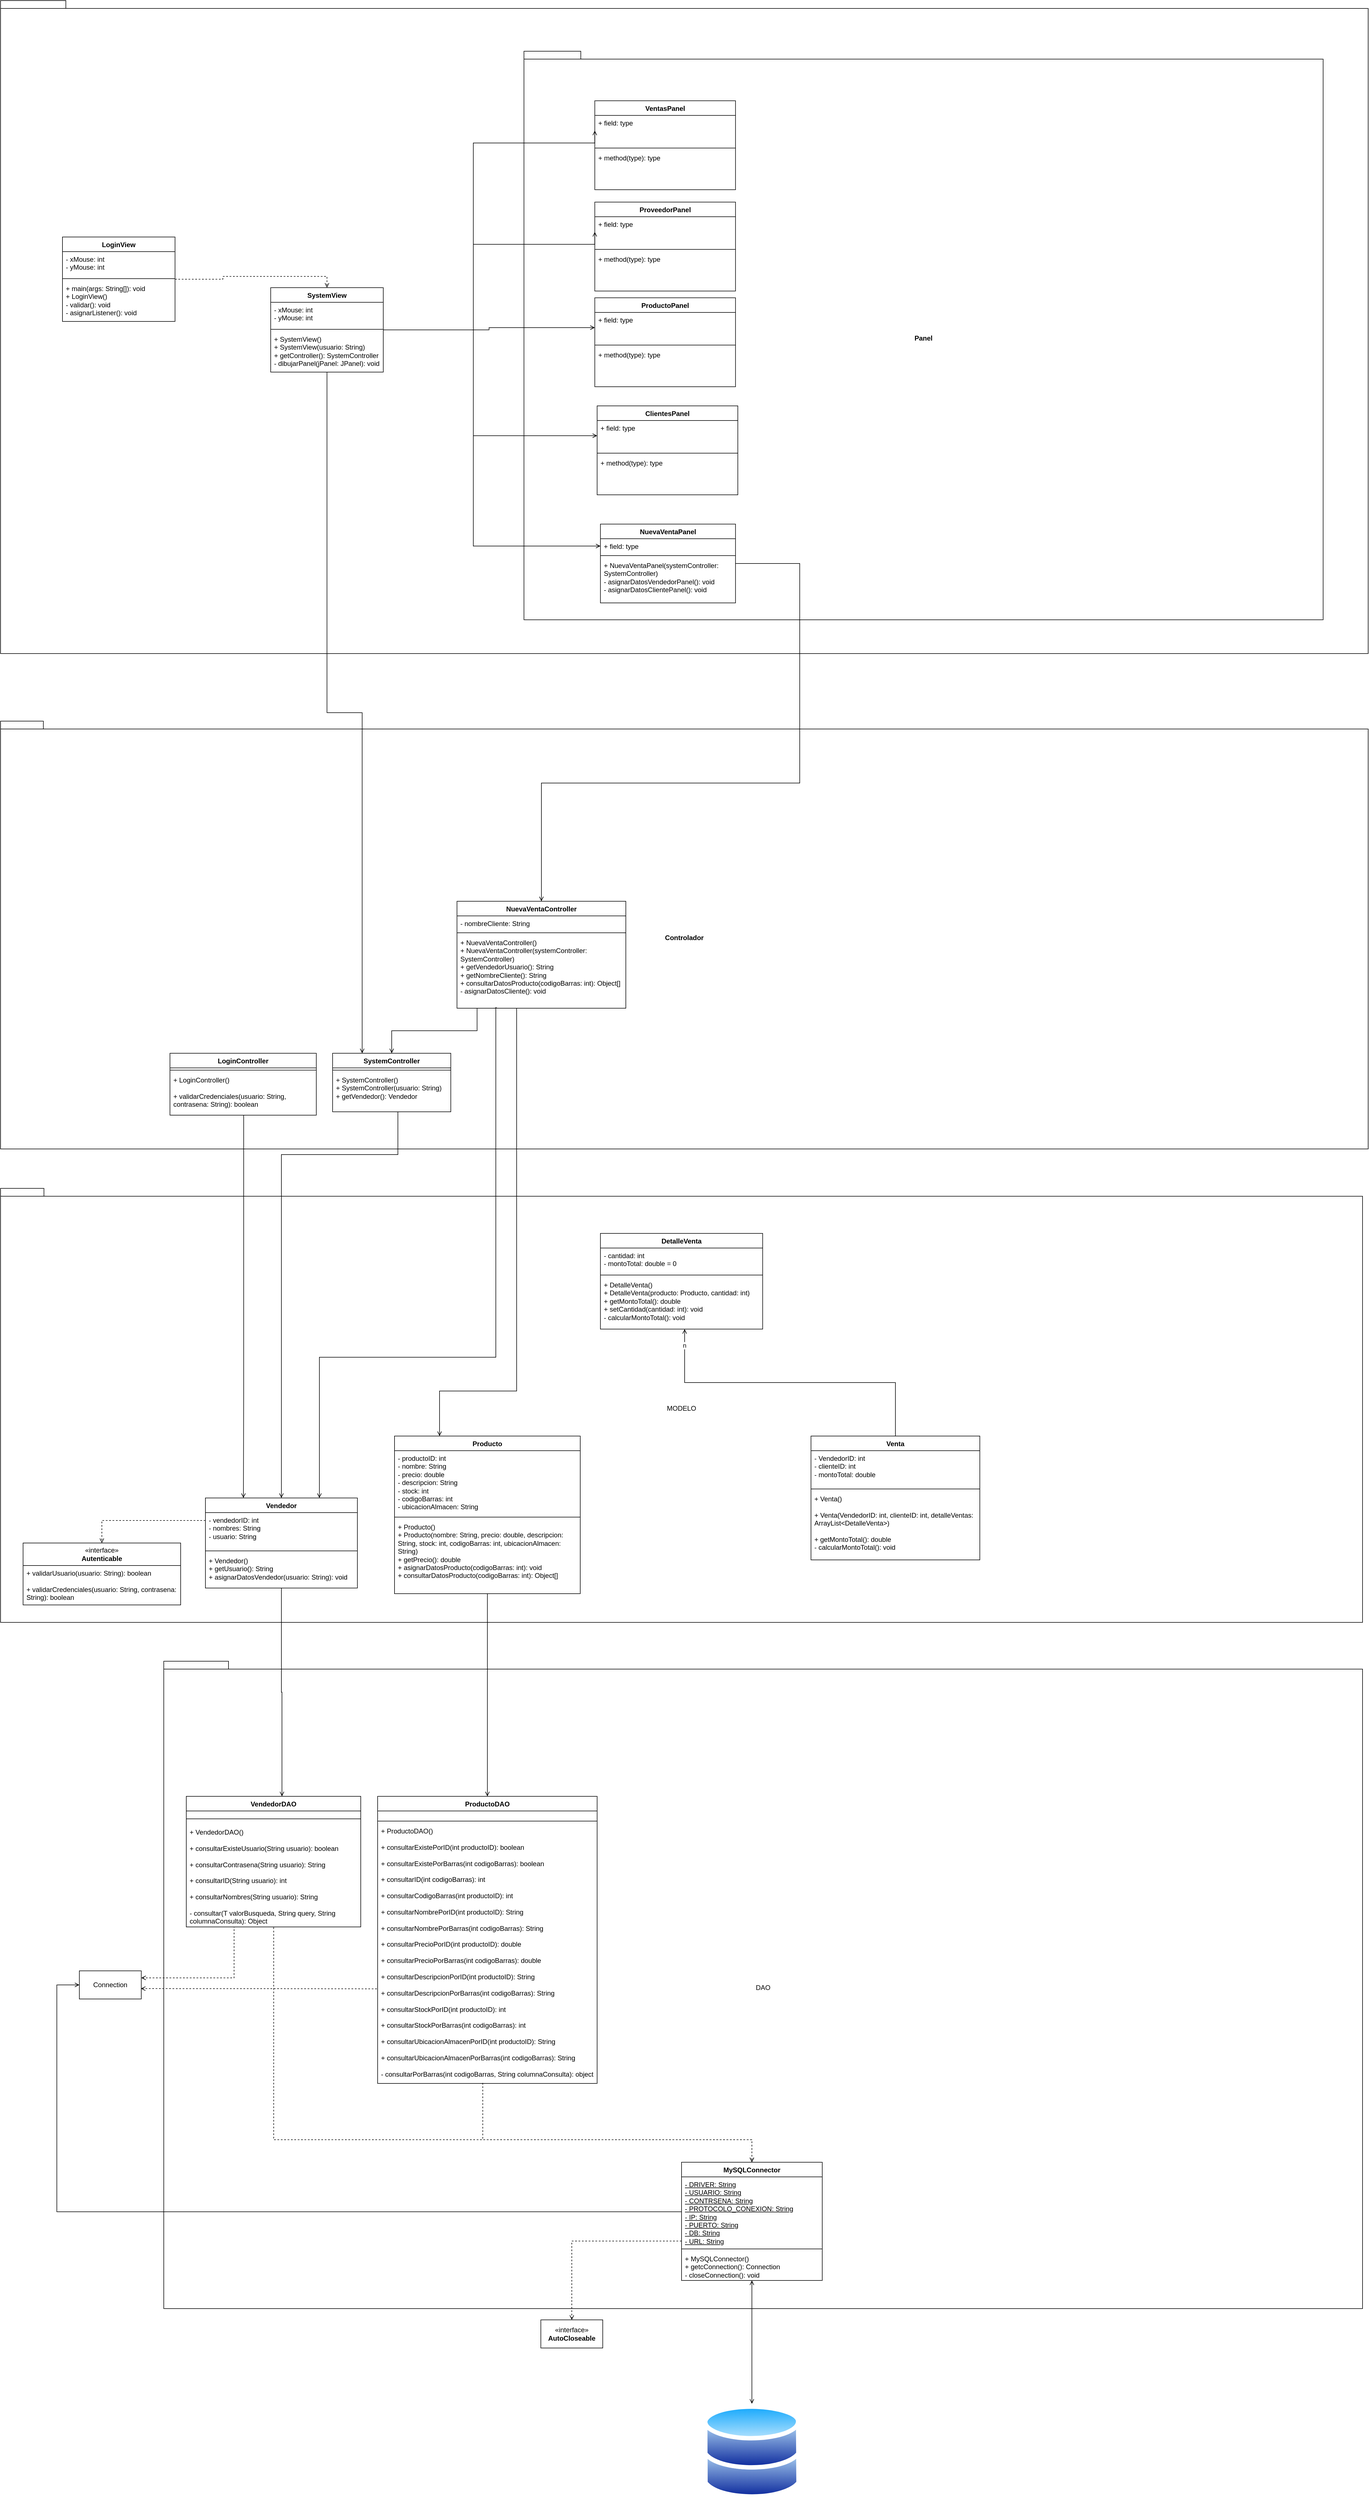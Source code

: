 <mxfile version="24.8.4">
  <diagram name="Página-1" id="pzaTsslZePjO4kGmaYf-">
    <mxGraphModel dx="4924" dy="5730" grid="1" gridSize="10" guides="1" tooltips="1" connect="1" arrows="1" fold="1" page="1" pageScale="1" pageWidth="827" pageHeight="1169" math="0" shadow="0">
      <root>
        <mxCell id="0" />
        <mxCell id="1" parent="0" />
        <mxCell id="x65K5bzuw_xdAvZHccfT-7" value="MODELO" style="shape=folder;fontStyle=0;spacingTop=10;tabWidth=40;tabHeight=14;tabPosition=left;html=1;whiteSpace=wrap;" parent="1" vertex="1">
          <mxGeometry x="-60" y="-990" width="2420" height="771" as="geometry" />
        </mxCell>
        <mxCell id="x65K5bzuw_xdAvZHccfT-15" value="" style="image;aspect=fixed;perimeter=ellipsePerimeter;html=1;align=center;shadow=0;dashed=0;spacingTop=3;image=img/lib/active_directory/databases.svg;imageBackground=none;" parent="1" vertex="1">
          <mxGeometry x="1188.27" y="1169" width="173.46" height="170" as="geometry" />
        </mxCell>
        <mxCell id="x65K5bzuw_xdAvZHccfT-24" value="Controlador" style="shape=folder;fontStyle=1;spacingTop=10;tabWidth=40;tabHeight=14;tabPosition=left;html=1;whiteSpace=wrap;" parent="1" vertex="1">
          <mxGeometry x="-60" y="-1820" width="2430" height="760" as="geometry" />
        </mxCell>
        <mxCell id="x65K5bzuw_xdAvZHccfT-25" value="Vista" style="shape=folder;fontStyle=1;spacingTop=10;tabWidth=40;tabHeight=14;tabPosition=left;html=1;whiteSpace=wrap;" parent="1" vertex="1">
          <mxGeometry x="-60" y="-3100" width="2430" height="1160" as="geometry" />
        </mxCell>
        <mxCell id="xBYubWtU1tik3EyIegL_-1" value="DAO" style="shape=folder;fontStyle=0;spacingTop=10;tabWidth=40;tabHeight=14;tabPosition=left;html=1;whiteSpace=wrap;" vertex="1" parent="1">
          <mxGeometry x="230" y="-150" width="2130" height="1150" as="geometry" />
        </mxCell>
        <mxCell id="xBYubWtU1tik3EyIegL_-25" style="edgeStyle=orthogonalEdgeStyle;rounded=0;orthogonalLoop=1;jettySize=auto;html=1;entryX=0.5;entryY=0;entryDx=0;entryDy=0;endArrow=open;endFill=0;startArrow=open;startFill=0;" edge="1" parent="1" source="xBYubWtU1tik3EyIegL_-2" target="x65K5bzuw_xdAvZHccfT-15">
          <mxGeometry relative="1" as="geometry" />
        </mxCell>
        <mxCell id="xBYubWtU1tik3EyIegL_-2" value="MySQLConnector" style="swimlane;fontStyle=1;align=center;verticalAlign=top;childLayout=stackLayout;horizontal=1;startSize=26;horizontalStack=0;resizeParent=1;resizeParentMax=0;resizeLast=0;collapsible=1;marginBottom=0;whiteSpace=wrap;html=1;" vertex="1" parent="1">
          <mxGeometry x="1150" y="740" width="250" height="210" as="geometry" />
        </mxCell>
        <mxCell id="xBYubWtU1tik3EyIegL_-3" value="&lt;div&gt;&lt;u&gt;- DRIVER: String&lt;/u&gt;&lt;/div&gt;&lt;div&gt;&lt;u&gt;- USUARIO: String&lt;/u&gt;&lt;/div&gt;&lt;div&gt;&lt;u&gt;- CONTRSENA: String&lt;/u&gt;&lt;/div&gt;&lt;div&gt;&lt;u&gt;- PROTOCOLO_CONEXION: String&lt;/u&gt;&lt;/div&gt;&lt;div&gt;&lt;u&gt;- IP: String&lt;/u&gt;&lt;/div&gt;&lt;div&gt;&lt;u&gt;- PUERTO: String&lt;/u&gt;&lt;/div&gt;&lt;div&gt;&lt;u&gt;- DB: String&lt;/u&gt;&lt;/div&gt;&lt;div&gt;&lt;u&gt;- URL: String&lt;/u&gt;&lt;/div&gt;&lt;div&gt;&lt;br&gt;&lt;/div&gt;" style="text;strokeColor=none;fillColor=none;align=left;verticalAlign=top;spacingLeft=4;spacingRight=4;overflow=hidden;rotatable=0;points=[[0,0.5],[1,0.5]];portConstraint=eastwest;whiteSpace=wrap;html=1;" vertex="1" parent="xBYubWtU1tik3EyIegL_-2">
          <mxGeometry y="26" width="250" height="124" as="geometry" />
        </mxCell>
        <mxCell id="xBYubWtU1tik3EyIegL_-4" value="" style="line;strokeWidth=1;fillColor=none;align=left;verticalAlign=middle;spacingTop=-1;spacingLeft=3;spacingRight=3;rotatable=0;labelPosition=right;points=[];portConstraint=eastwest;strokeColor=inherit;" vertex="1" parent="xBYubWtU1tik3EyIegL_-2">
          <mxGeometry y="150" width="250" height="8" as="geometry" />
        </mxCell>
        <mxCell id="xBYubWtU1tik3EyIegL_-5" value="+&amp;nbsp;&lt;span style=&quot;text-align: center;&quot;&gt;MySQLConnector&lt;/span&gt;()&lt;div&gt;+ getcConnection(): Connection&lt;/div&gt;&lt;div&gt;- closeConnection(): void&lt;/div&gt;" style="text;strokeColor=none;fillColor=none;align=left;verticalAlign=top;spacingLeft=4;spacingRight=4;overflow=hidden;rotatable=0;points=[[0,0.5],[1,0.5]];portConstraint=eastwest;whiteSpace=wrap;html=1;" vertex="1" parent="xBYubWtU1tik3EyIegL_-2">
          <mxGeometry y="158" width="250" height="52" as="geometry" />
        </mxCell>
        <mxCell id="xBYubWtU1tik3EyIegL_-6" value="«interface»&lt;br&gt;&lt;b&gt;AutoCloseable&lt;/b&gt;" style="html=1;whiteSpace=wrap;" vertex="1" parent="1">
          <mxGeometry x="900" y="1020" width="110" height="50" as="geometry" />
        </mxCell>
        <mxCell id="xBYubWtU1tik3EyIegL_-7" style="edgeStyle=orthogonalEdgeStyle;rounded=0;orthogonalLoop=1;jettySize=auto;html=1;dashed=1;endArrow=open;endFill=0;entryX=0.5;entryY=0;entryDx=0;entryDy=0;" edge="1" parent="1" source="xBYubWtU1tik3EyIegL_-3" target="xBYubWtU1tik3EyIegL_-6">
          <mxGeometry relative="1" as="geometry">
            <Array as="points">
              <mxPoint x="955" y="880" />
            </Array>
          </mxGeometry>
        </mxCell>
        <mxCell id="xBYubWtU1tik3EyIegL_-8" value="VendedorDAO" style="swimlane;fontStyle=1;align=center;verticalAlign=top;childLayout=stackLayout;horizontal=1;startSize=26;horizontalStack=0;resizeParent=1;resizeParentMax=0;resizeLast=0;collapsible=1;marginBottom=0;whiteSpace=wrap;html=1;" vertex="1" parent="1">
          <mxGeometry x="270" y="90" width="310" height="232" as="geometry" />
        </mxCell>
        <mxCell id="xBYubWtU1tik3EyIegL_-9" value="&lt;div&gt;&lt;br&gt;&lt;/div&gt;" style="text;strokeColor=none;fillColor=none;align=left;verticalAlign=top;spacingLeft=4;spacingRight=4;overflow=hidden;rotatable=0;points=[[0,0.5],[1,0.5]];portConstraint=eastwest;whiteSpace=wrap;html=1;" vertex="1" parent="xBYubWtU1tik3EyIegL_-8">
          <mxGeometry y="26" width="310" height="4" as="geometry" />
        </mxCell>
        <mxCell id="xBYubWtU1tik3EyIegL_-10" value="" style="line;strokeWidth=1;fillColor=none;align=left;verticalAlign=middle;spacingTop=-1;spacingLeft=3;spacingRight=3;rotatable=0;labelPosition=right;points=[];portConstraint=eastwest;strokeColor=inherit;" vertex="1" parent="xBYubWtU1tik3EyIegL_-8">
          <mxGeometry y="30" width="310" height="20" as="geometry" />
        </mxCell>
        <mxCell id="xBYubWtU1tik3EyIegL_-11" value="&lt;div&gt;+ VendedorDAO()&lt;/div&gt;&lt;div&gt;&lt;br&gt;&lt;/div&gt;+ consultarExisteUsuario(String usuario)&lt;span style=&quot;background-color: initial;&quot;&gt;: boolean&lt;/span&gt;&lt;div&gt;&lt;br&gt;&lt;div&gt;&lt;span style=&quot;background-color: initial;&quot;&gt;+ consultarContrasena(String usuario): String&lt;/span&gt;&lt;/div&gt;&lt;div&gt;&lt;span style=&quot;background-color: initial;&quot;&gt;&lt;br&gt;&lt;/span&gt;&lt;/div&gt;&lt;div&gt;&lt;span style=&quot;background-color: initial;&quot;&gt;+ consultarID(String usuario): int&lt;/span&gt;&lt;/div&gt;&lt;div&gt;&lt;span style=&quot;background-color: initial;&quot;&gt;&lt;br&gt;&lt;/span&gt;&lt;/div&gt;&lt;div&gt;&lt;span style=&quot;background-color: initial;&quot;&gt;+&amp;nbsp;&lt;/span&gt;&lt;span style=&quot;background-color: initial;&quot;&gt;consultarNombres&lt;/span&gt;&lt;span style=&quot;background-color: initial;&quot;&gt;(String usuario): String&lt;/span&gt;&lt;/div&gt;&lt;div&gt;&lt;span style=&quot;background-color: initial;&quot;&gt;&lt;br&gt;&lt;/span&gt;&lt;/div&gt;&lt;div&gt;&lt;span style=&quot;background-color: initial;&quot;&gt;-&amp;nbsp;&lt;/span&gt;&lt;span style=&quot;background-color: initial;&quot;&gt;consultar(T valorBusqueda, String query, String columnaConsulta):&amp;nbsp;&lt;/span&gt;&lt;span style=&quot;background-color: initial;&quot;&gt;Object&lt;/span&gt;&lt;/div&gt;&lt;div&gt;&lt;span style=&quot;background-color: initial;&quot;&gt;&lt;br&gt;&lt;/span&gt;&lt;/div&gt;&lt;div&gt;&lt;span style=&quot;background-color: initial;&quot;&gt;&lt;br&gt;&lt;/span&gt;&lt;/div&gt;&lt;/div&gt;" style="text;strokeColor=none;fillColor=none;align=left;verticalAlign=top;spacingLeft=4;spacingRight=4;overflow=hidden;rotatable=0;points=[[0,0.5],[1,0.5]];portConstraint=eastwest;whiteSpace=wrap;html=1;" vertex="1" parent="xBYubWtU1tik3EyIegL_-8">
          <mxGeometry y="50" width="310" height="182" as="geometry" />
        </mxCell>
        <mxCell id="xBYubWtU1tik3EyIegL_-12" value="Connection" style="html=1;whiteSpace=wrap;" vertex="1" parent="1">
          <mxGeometry x="80" y="400" width="110" height="50" as="geometry" />
        </mxCell>
        <mxCell id="xBYubWtU1tik3EyIegL_-14" style="edgeStyle=orthogonalEdgeStyle;rounded=0;orthogonalLoop=1;jettySize=auto;html=1;entryX=0;entryY=0.5;entryDx=0;entryDy=0;exitX=0;exitY=0.5;exitDx=0;exitDy=0;endArrow=open;endFill=0;" edge="1" parent="1" source="xBYubWtU1tik3EyIegL_-3" target="xBYubWtU1tik3EyIegL_-12">
          <mxGeometry relative="1" as="geometry">
            <Array as="points">
              <mxPoint x="40" y="828" />
              <mxPoint x="40" y="425" />
            </Array>
          </mxGeometry>
        </mxCell>
        <mxCell id="xBYubWtU1tik3EyIegL_-17" style="edgeStyle=orthogonalEdgeStyle;rounded=0;orthogonalLoop=1;jettySize=auto;html=1;entryX=0.5;entryY=0;entryDx=0;entryDy=0;endArrow=open;endFill=0;startArrow=none;startFill=0;dashed=1;exitX=0.501;exitY=1.004;exitDx=0;exitDy=0;exitPerimeter=0;" edge="1" parent="1" source="xBYubWtU1tik3EyIegL_-11" target="xBYubWtU1tik3EyIegL_-2">
          <mxGeometry relative="1" as="geometry">
            <Array as="points">
              <mxPoint x="488" y="700" />
              <mxPoint x="820" y="700" />
            </Array>
          </mxGeometry>
        </mxCell>
        <mxCell id="xBYubWtU1tik3EyIegL_-22" style="edgeStyle=orthogonalEdgeStyle;rounded=0;orthogonalLoop=1;jettySize=auto;html=1;entryX=0.5;entryY=0;entryDx=0;entryDy=0;endArrow=open;endFill=0;dashed=1;exitX=0.479;exitY=0.998;exitDx=0;exitDy=0;exitPerimeter=0;" edge="1" parent="1" source="xBYubWtU1tik3EyIegL_-21" target="xBYubWtU1tik3EyIegL_-2">
          <mxGeometry relative="1" as="geometry">
            <Array as="points">
              <mxPoint x="797" y="700" />
              <mxPoint x="1275" y="700" />
            </Array>
          </mxGeometry>
        </mxCell>
        <mxCell id="xBYubWtU1tik3EyIegL_-18" value="ProductoDAO" style="swimlane;fontStyle=1;align=center;verticalAlign=top;childLayout=stackLayout;horizontal=1;startSize=26;horizontalStack=0;resizeParent=1;resizeParentMax=0;resizeLast=0;collapsible=1;marginBottom=0;whiteSpace=wrap;html=1;" vertex="1" parent="1">
          <mxGeometry x="610" y="90" width="390" height="510" as="geometry" />
        </mxCell>
        <mxCell id="xBYubWtU1tik3EyIegL_-19" value="&lt;div&gt;&lt;br&gt;&lt;/div&gt;" style="text;strokeColor=none;fillColor=none;align=left;verticalAlign=top;spacingLeft=4;spacingRight=4;overflow=hidden;rotatable=0;points=[[0,0.5],[1,0.5]];portConstraint=eastwest;whiteSpace=wrap;html=1;" vertex="1" parent="xBYubWtU1tik3EyIegL_-18">
          <mxGeometry y="26" width="390" height="14" as="geometry" />
        </mxCell>
        <mxCell id="xBYubWtU1tik3EyIegL_-20" value="" style="line;strokeWidth=1;fillColor=none;align=left;verticalAlign=middle;spacingTop=-1;spacingLeft=3;spacingRight=3;rotatable=0;labelPosition=right;points=[];portConstraint=eastwest;strokeColor=inherit;" vertex="1" parent="xBYubWtU1tik3EyIegL_-18">
          <mxGeometry y="40" width="390" height="8" as="geometry" />
        </mxCell>
        <mxCell id="xBYubWtU1tik3EyIegL_-21" value="+ ProductoDAO()&lt;div&gt;&lt;br&gt;&lt;div&gt;&lt;span style=&quot;background-color: initial;&quot;&gt;+&amp;nbsp;&lt;/span&gt;&lt;span style=&quot;background-color: initial;&quot;&gt;consultarExistePorID(int productoID): boolean&lt;/span&gt;&lt;/div&gt;&lt;div&gt;&lt;span style=&quot;background-color: initial;&quot;&gt;&lt;br&gt;&lt;/span&gt;&lt;/div&gt;&lt;div&gt;&lt;span style=&quot;background-color: initial;&quot;&gt;+&amp;nbsp;&lt;/span&gt;&lt;span style=&quot;background-color: initial;&quot;&gt;consultarExistePorBarras(int codigoBarras): boolean&lt;/span&gt;&lt;/div&gt;&lt;div&gt;&lt;span style=&quot;background-color: initial;&quot;&gt;&lt;br&gt;&lt;/span&gt;&lt;/div&gt;&lt;div&gt;&lt;span style=&quot;background-color: initial;&quot;&gt;+&amp;nbsp;&lt;/span&gt;&lt;span style=&quot;background-color: initial;&quot;&gt;consultarID(int codigoBarras): int&lt;/span&gt;&lt;/div&gt;&lt;div&gt;&lt;span style=&quot;background-color: initial;&quot;&gt;&lt;br&gt;&lt;/span&gt;&lt;/div&gt;&lt;div&gt;&lt;span style=&quot;background-color: initial;&quot;&gt;+ consultarCodigoBarras(int productoID): int&lt;/span&gt;&lt;/div&gt;&lt;div&gt;&lt;span style=&quot;background-color: initial;&quot;&gt;&lt;br&gt;&lt;/span&gt;&lt;/div&gt;&lt;div&gt;&lt;span style=&quot;background-color: initial;&quot;&gt;+&amp;nbsp;&lt;/span&gt;&lt;span style=&quot;background-color: initial;&quot;&gt;consultarNombrePorID(int productoID): String&lt;/span&gt;&lt;/div&gt;&lt;div&gt;&lt;span style=&quot;background-color: initial;&quot;&gt;&lt;br&gt;&lt;/span&gt;&lt;/div&gt;&lt;div&gt;&lt;span style=&quot;background-color: initial;&quot;&gt;+&amp;nbsp;&lt;/span&gt;&lt;span style=&quot;background-color: initial;&quot;&gt;consultarNombrePorBarras(int codigoBarras): String&lt;/span&gt;&lt;/div&gt;&lt;div&gt;&lt;span style=&quot;background-color: initial;&quot;&gt;&lt;br&gt;&lt;/span&gt;&lt;/div&gt;&lt;div&gt;&lt;span style=&quot;background-color: initial;&quot;&gt;+&amp;nbsp;&lt;/span&gt;&lt;span style=&quot;background-color: initial;&quot;&gt;consultarPrecioPorID(int productoID): double&lt;/span&gt;&lt;/div&gt;&lt;div&gt;&lt;span style=&quot;background-color: initial;&quot;&gt;&lt;br&gt;&lt;/span&gt;&lt;/div&gt;&lt;/div&gt;&lt;div&gt;&lt;span style=&quot;background-color: initial;&quot;&gt;+&amp;nbsp;&lt;/span&gt;&lt;span style=&quot;background-color: initial;&quot;&gt;consultarPrecioPorBarras(int codigoBarras): double&lt;/span&gt;&lt;/div&gt;&lt;div&gt;&lt;span style=&quot;background-color: initial;&quot;&gt;&lt;br&gt;&lt;/span&gt;&lt;/div&gt;&lt;div&gt;&lt;span style=&quot;background-color: initial;&quot;&gt;+&amp;nbsp;&lt;/span&gt;&lt;span style=&quot;background-color: initial;&quot;&gt;consultarDescripcionPorID(int productoID): String&lt;/span&gt;&lt;/div&gt;&lt;div&gt;&lt;span style=&quot;background-color: initial;&quot;&gt;&lt;br&gt;&lt;/span&gt;&lt;/div&gt;&lt;div&gt;&lt;span style=&quot;background-color: initial;&quot;&gt;+&amp;nbsp;&lt;/span&gt;&lt;span style=&quot;background-color: initial;&quot;&gt;consultarDescripcionPorBarras(int codigoBarras): String&lt;/span&gt;&lt;/div&gt;&lt;div&gt;&lt;span style=&quot;background-color: initial;&quot;&gt;&lt;br&gt;&lt;/span&gt;&lt;/div&gt;&lt;div&gt;&lt;span style=&quot;background-color: initial;&quot;&gt;+&amp;nbsp;&lt;/span&gt;&lt;span style=&quot;background-color: initial;&quot;&gt;consultarStockPorID(int productoID): int&lt;/span&gt;&lt;/div&gt;&lt;div&gt;&lt;span style=&quot;background-color: initial;&quot;&gt;&lt;br&gt;&lt;/span&gt;&lt;/div&gt;&lt;div&gt;&lt;span style=&quot;background-color: initial;&quot;&gt;+&amp;nbsp;&lt;/span&gt;&lt;span style=&quot;background-color: initial;&quot;&gt;consultarStockPorBarras(int codigoBarras): int&lt;/span&gt;&lt;/div&gt;&lt;div&gt;&lt;span style=&quot;background-color: initial;&quot;&gt;&lt;br&gt;&lt;/span&gt;&lt;/div&gt;&lt;div&gt;&lt;span style=&quot;background-color: initial;&quot;&gt;+&amp;nbsp;&lt;/span&gt;&lt;span style=&quot;background-color: initial;&quot;&gt;consultarUbicacionAlmacenPorID(int productoID): String&lt;/span&gt;&lt;/div&gt;&lt;div&gt;&lt;span style=&quot;background-color: initial;&quot;&gt;&lt;br&gt;&lt;/span&gt;&lt;/div&gt;&lt;div&gt;&lt;span style=&quot;background-color: initial;&quot;&gt;+&amp;nbsp;&lt;/span&gt;&lt;span style=&quot;background-color: initial;&quot;&gt;consultarUbicacionAlmacenPorBarras(int codigoBarras): String&lt;/span&gt;&lt;/div&gt;&lt;div&gt;&lt;span style=&quot;background-color: initial;&quot;&gt;&lt;br&gt;&lt;/span&gt;&lt;/div&gt;&lt;div&gt;&lt;span style=&quot;background-color: initial;&quot;&gt;-&amp;nbsp;&lt;/span&gt;&lt;span style=&quot;background-color: initial;&quot;&gt;consultarPorBarras(int codigoBarras, String columnaConsulta): object&lt;/span&gt;&lt;/div&gt;" style="text;strokeColor=none;fillColor=none;align=left;verticalAlign=top;spacingLeft=4;spacingRight=4;overflow=hidden;rotatable=0;points=[[0,0.5],[1,0.5]];portConstraint=eastwest;whiteSpace=wrap;html=1;" vertex="1" parent="xBYubWtU1tik3EyIegL_-18">
          <mxGeometry y="48" width="390" height="462" as="geometry" />
        </mxCell>
        <mxCell id="xBYubWtU1tik3EyIegL_-36" style="edgeStyle=orthogonalEdgeStyle;rounded=0;orthogonalLoop=1;jettySize=auto;html=1;entryX=0.5;entryY=0;entryDx=0;entryDy=0;endArrow=open;endFill=0;dashed=1;" edge="1" parent="1" source="xBYubWtU1tik3EyIegL_-26" target="xBYubWtU1tik3EyIegL_-31">
          <mxGeometry relative="1" as="geometry">
            <Array as="points">
              <mxPoint x="120" y="-400" />
            </Array>
          </mxGeometry>
        </mxCell>
        <mxCell id="xBYubWtU1tik3EyIegL_-41" style="edgeStyle=orthogonalEdgeStyle;rounded=0;orthogonalLoop=1;jettySize=auto;html=1;endArrow=open;endFill=0;" edge="1" parent="1" source="xBYubWtU1tik3EyIegL_-26">
          <mxGeometry relative="1" as="geometry">
            <mxPoint x="440" y="90" as="targetPoint" />
            <Array as="points">
              <mxPoint x="439" y="-95" />
              <mxPoint x="440" y="-95" />
              <mxPoint x="440" y="90" />
            </Array>
          </mxGeometry>
        </mxCell>
        <mxCell id="xBYubWtU1tik3EyIegL_-26" value="Vendedor" style="swimlane;fontStyle=1;align=center;verticalAlign=top;childLayout=stackLayout;horizontal=1;startSize=26;horizontalStack=0;resizeParent=1;resizeParentMax=0;resizeLast=0;collapsible=1;marginBottom=0;whiteSpace=wrap;html=1;" vertex="1" parent="1">
          <mxGeometry x="304" y="-440" width="270" height="160" as="geometry" />
        </mxCell>
        <mxCell id="xBYubWtU1tik3EyIegL_-27" value="&lt;div&gt;- vendedorID: int&lt;/div&gt;&lt;div&gt;- nombres: String&lt;/div&gt;&lt;div&gt;- usuario: String&lt;/div&gt;" style="text;strokeColor=none;fillColor=none;align=left;verticalAlign=top;spacingLeft=4;spacingRight=4;overflow=hidden;rotatable=0;points=[[0,0.5],[1,0.5]];portConstraint=eastwest;whiteSpace=wrap;html=1;" vertex="1" parent="xBYubWtU1tik3EyIegL_-26">
          <mxGeometry y="26" width="270" height="64" as="geometry" />
        </mxCell>
        <mxCell id="xBYubWtU1tik3EyIegL_-28" value="" style="line;strokeWidth=1;fillColor=none;align=left;verticalAlign=middle;spacingTop=-1;spacingLeft=3;spacingRight=3;rotatable=0;labelPosition=right;points=[];portConstraint=eastwest;strokeColor=inherit;" vertex="1" parent="xBYubWtU1tik3EyIegL_-26">
          <mxGeometry y="90" width="270" height="8" as="geometry" />
        </mxCell>
        <mxCell id="xBYubWtU1tik3EyIegL_-29" value="&lt;div&gt;+ Vendedor()&lt;/div&gt;&lt;div&gt;+ getUsuario(): String&lt;/div&gt;&lt;div&gt;+ asignarDatosVendedor(usuario: String): void&lt;/div&gt;&lt;div&gt;&lt;br&gt;&lt;/div&gt;" style="text;strokeColor=none;fillColor=none;align=left;verticalAlign=top;spacingLeft=4;spacingRight=4;overflow=hidden;rotatable=0;points=[[0,0.5],[1,0.5]];portConstraint=eastwest;whiteSpace=wrap;html=1;" vertex="1" parent="xBYubWtU1tik3EyIegL_-26">
          <mxGeometry y="98" width="270" height="62" as="geometry" />
        </mxCell>
        <mxCell id="xBYubWtU1tik3EyIegL_-31" value="«interface»&lt;br&gt;&lt;b&gt;Autenticable&lt;/b&gt;" style="swimlane;fontStyle=0;childLayout=stackLayout;horizontal=1;startSize=40;fillColor=none;horizontalStack=0;resizeParent=1;resizeParentMax=0;resizeLast=0;collapsible=1;marginBottom=0;whiteSpace=wrap;html=1;" vertex="1" parent="1">
          <mxGeometry x="-20" y="-360" width="280" height="110" as="geometry" />
        </mxCell>
        <mxCell id="xBYubWtU1tik3EyIegL_-34" value="&lt;div&gt;+ validarUsuario(usuario: String): boolean&lt;/div&gt;&lt;div&gt;&lt;br&gt;&lt;/div&gt;&lt;div&gt;+ validarCredenciales(usuario: String, contrasena: String): boolean&lt;/div&gt;&lt;div&gt;&lt;br&gt;&lt;/div&gt;" style="text;strokeColor=none;fillColor=none;align=left;verticalAlign=top;spacingLeft=4;spacingRight=4;overflow=hidden;rotatable=0;points=[[0,0.5],[1,0.5]];portConstraint=eastwest;whiteSpace=wrap;html=1;" vertex="1" parent="xBYubWtU1tik3EyIegL_-31">
          <mxGeometry y="40" width="280" height="70" as="geometry" />
        </mxCell>
        <mxCell id="xBYubWtU1tik3EyIegL_-42" style="edgeStyle=orthogonalEdgeStyle;rounded=0;orthogonalLoop=1;jettySize=auto;html=1;entryX=0.5;entryY=0;entryDx=0;entryDy=0;endArrow=open;endFill=0;" edge="1" parent="1" source="xBYubWtU1tik3EyIegL_-37" target="xBYubWtU1tik3EyIegL_-18">
          <mxGeometry relative="1" as="geometry" />
        </mxCell>
        <mxCell id="xBYubWtU1tik3EyIegL_-37" value="Producto" style="swimlane;fontStyle=1;align=center;verticalAlign=top;childLayout=stackLayout;horizontal=1;startSize=26;horizontalStack=0;resizeParent=1;resizeParentMax=0;resizeLast=0;collapsible=1;marginBottom=0;whiteSpace=wrap;html=1;" vertex="1" parent="1">
          <mxGeometry x="640" y="-550" width="330" height="280" as="geometry" />
        </mxCell>
        <mxCell id="xBYubWtU1tik3EyIegL_-38" value="&lt;div&gt;&lt;div&gt;- productoID: int&lt;/div&gt;&lt;div&gt;- nombre: String&lt;/div&gt;&lt;div&gt;- precio: double&lt;/div&gt;&lt;div&gt;- descripcion: String&lt;/div&gt;&lt;div&gt;- stock: int&lt;/div&gt;&lt;div&gt;- codigoBarras: int&lt;/div&gt;&lt;div&gt;- ubicacionAlmacen: String&lt;/div&gt;&lt;/div&gt;&lt;div&gt;&lt;br&gt;&lt;/div&gt;" style="text;strokeColor=none;fillColor=none;align=left;verticalAlign=top;spacingLeft=4;spacingRight=4;overflow=hidden;rotatable=0;points=[[0,0.5],[1,0.5]];portConstraint=eastwest;whiteSpace=wrap;html=1;" vertex="1" parent="xBYubWtU1tik3EyIegL_-37">
          <mxGeometry y="26" width="330" height="114" as="geometry" />
        </mxCell>
        <mxCell id="xBYubWtU1tik3EyIegL_-39" value="" style="line;strokeWidth=1;fillColor=none;align=left;verticalAlign=middle;spacingTop=-1;spacingLeft=3;spacingRight=3;rotatable=0;labelPosition=right;points=[];portConstraint=eastwest;strokeColor=inherit;" vertex="1" parent="xBYubWtU1tik3EyIegL_-37">
          <mxGeometry y="140" width="330" height="8" as="geometry" />
        </mxCell>
        <mxCell id="xBYubWtU1tik3EyIegL_-40" value="&lt;div&gt;&lt;div&gt;+ Producto()&lt;/div&gt;&lt;div&gt;+ Producto(nombre: String, precio: double, descripcion: String, stock: int, codigoBarras: int, ubicacionAlmacen: String)&lt;/div&gt;&lt;div&gt;+ getPrecio(): double&lt;/div&gt;&lt;div&gt;+ asignarDatosProducto(codigoBarras: int): void&lt;/div&gt;&lt;div&gt;+ consultarDatosProducto(codigoBarras: int): Object[]&lt;/div&gt;&lt;/div&gt;&lt;div&gt;&lt;br&gt;&lt;/div&gt;&lt;div&gt;&lt;br&gt;&lt;/div&gt;" style="text;strokeColor=none;fillColor=none;align=left;verticalAlign=top;spacingLeft=4;spacingRight=4;overflow=hidden;rotatable=0;points=[[0,0.5],[1,0.5]];portConstraint=eastwest;whiteSpace=wrap;html=1;" vertex="1" parent="xBYubWtU1tik3EyIegL_-37">
          <mxGeometry y="148" width="330" height="132" as="geometry" />
        </mxCell>
        <mxCell id="xBYubWtU1tik3EyIegL_-43" style="edgeStyle=orthogonalEdgeStyle;rounded=0;orthogonalLoop=1;jettySize=auto;html=1;entryX=0.274;entryY=1.001;entryDx=0;entryDy=0;entryPerimeter=0;startArrow=open;startFill=0;endArrow=none;endFill=0;dashed=1;exitX=1;exitY=0.25;exitDx=0;exitDy=0;" edge="1" parent="1" source="xBYubWtU1tik3EyIegL_-12" target="xBYubWtU1tik3EyIegL_-11">
          <mxGeometry relative="1" as="geometry">
            <Array as="points">
              <mxPoint x="355" y="413" />
            </Array>
          </mxGeometry>
        </mxCell>
        <mxCell id="xBYubWtU1tik3EyIegL_-44" style="edgeStyle=orthogonalEdgeStyle;rounded=0;orthogonalLoop=1;jettySize=auto;html=1;endArrow=none;endFill=0;startArrow=open;startFill=0;dashed=1;exitX=0.994;exitY=0.631;exitDx=0;exitDy=0;exitPerimeter=0;" edge="1" parent="1" source="xBYubWtU1tik3EyIegL_-12">
          <mxGeometry relative="1" as="geometry">
            <mxPoint x="610" y="430" as="targetPoint" />
            <Array as="points">
              <mxPoint x="400" y="432" />
              <mxPoint x="610" y="432" />
            </Array>
          </mxGeometry>
        </mxCell>
        <mxCell id="xBYubWtU1tik3EyIegL_-45" value="DetalleVenta" style="swimlane;fontStyle=1;align=center;verticalAlign=top;childLayout=stackLayout;horizontal=1;startSize=26;horizontalStack=0;resizeParent=1;resizeParentMax=0;resizeLast=0;collapsible=1;marginBottom=0;whiteSpace=wrap;html=1;" vertex="1" parent="1">
          <mxGeometry x="1005.87" y="-910" width="288.27" height="170" as="geometry" />
        </mxCell>
        <mxCell id="xBYubWtU1tik3EyIegL_-46" value="&lt;div&gt;&lt;div&gt;- cantidad: int&lt;/div&gt;&lt;div&gt;- montoTotal: double = 0&lt;/div&gt;&lt;/div&gt;&lt;div&gt;&lt;br&gt;&lt;/div&gt;&lt;div&gt;&lt;br&gt;&lt;/div&gt;" style="text;strokeColor=none;fillColor=none;align=left;verticalAlign=top;spacingLeft=4;spacingRight=4;overflow=hidden;rotatable=0;points=[[0,0.5],[1,0.5]];portConstraint=eastwest;whiteSpace=wrap;html=1;" vertex="1" parent="xBYubWtU1tik3EyIegL_-45">
          <mxGeometry y="26" width="288.27" height="44" as="geometry" />
        </mxCell>
        <mxCell id="xBYubWtU1tik3EyIegL_-47" value="" style="line;strokeWidth=1;fillColor=none;align=left;verticalAlign=middle;spacingTop=-1;spacingLeft=3;spacingRight=3;rotatable=0;labelPosition=right;points=[];portConstraint=eastwest;strokeColor=inherit;" vertex="1" parent="xBYubWtU1tik3EyIegL_-45">
          <mxGeometry y="70" width="288.27" height="8" as="geometry" />
        </mxCell>
        <mxCell id="xBYubWtU1tik3EyIegL_-48" value="&lt;div&gt;&lt;div&gt;+ DetalleVenta()&lt;/div&gt;&lt;div&gt;+ DetalleVenta(producto: Producto, cantidad: int)&lt;/div&gt;&lt;div&gt;+ getMontoTotal(): double&lt;/div&gt;&lt;div&gt;+ setCantidad(cantidad: int): void&lt;/div&gt;&lt;div&gt;- calcularMontoTotal(): void&lt;/div&gt;&lt;/div&gt;&lt;div&gt;&lt;br&gt;&lt;/div&gt;&lt;div&gt;&lt;br&gt;&lt;/div&gt;&lt;div&gt;&lt;br&gt;&lt;/div&gt;" style="text;strokeColor=none;fillColor=none;align=left;verticalAlign=top;spacingLeft=4;spacingRight=4;overflow=hidden;rotatable=0;points=[[0,0.5],[1,0.5]];portConstraint=eastwest;whiteSpace=wrap;html=1;" vertex="1" parent="xBYubWtU1tik3EyIegL_-45">
          <mxGeometry y="78" width="288.27" height="92" as="geometry" />
        </mxCell>
        <mxCell id="xBYubWtU1tik3EyIegL_-49" value="Venta" style="swimlane;fontStyle=1;align=center;verticalAlign=top;childLayout=stackLayout;horizontal=1;startSize=26;horizontalStack=0;resizeParent=1;resizeParentMax=0;resizeLast=0;collapsible=1;marginBottom=0;whiteSpace=wrap;html=1;" vertex="1" parent="1">
          <mxGeometry x="1380" y="-550" width="300" height="220" as="geometry" />
        </mxCell>
        <mxCell id="xBYubWtU1tik3EyIegL_-50" value="&lt;div&gt;&lt;div&gt;- VendedorID: int&lt;/div&gt;&lt;div&gt;- clienteID: int&lt;/div&gt;&lt;div&gt;&lt;span style=&quot;background-color: initial;&quot;&gt;- montoTotal: double&lt;/span&gt;&lt;/div&gt;&lt;/div&gt;&lt;div&gt;&lt;br&gt;&lt;/div&gt;" style="text;strokeColor=none;fillColor=none;align=left;verticalAlign=top;spacingLeft=4;spacingRight=4;overflow=hidden;rotatable=0;points=[[0,0.5],[1,0.5]];portConstraint=eastwest;whiteSpace=wrap;html=1;" vertex="1" parent="xBYubWtU1tik3EyIegL_-49">
          <mxGeometry y="26" width="300" height="64" as="geometry" />
        </mxCell>
        <mxCell id="xBYubWtU1tik3EyIegL_-51" value="" style="line;strokeWidth=1;fillColor=none;align=left;verticalAlign=middle;spacingTop=-1;spacingLeft=3;spacingRight=3;rotatable=0;labelPosition=right;points=[];portConstraint=eastwest;strokeColor=inherit;" vertex="1" parent="xBYubWtU1tik3EyIegL_-49">
          <mxGeometry y="90" width="300" height="8" as="geometry" />
        </mxCell>
        <mxCell id="xBYubWtU1tik3EyIegL_-52" value="&lt;div&gt;&lt;div&gt;&lt;div&gt;+ Venta()&lt;/div&gt;&lt;div&gt;&lt;br&gt;&lt;/div&gt;&lt;div&gt;+ Venta(VendedorID: int, clienteID: int, detalleVentas: ArrayList&amp;lt;DetalleVenta&amp;gt;)&lt;/div&gt;&lt;div&gt;&lt;br&gt;&lt;/div&gt;&lt;div&gt;+ getMontoTotal(): double&lt;/div&gt;&lt;div&gt;- calcularMontoTotal(): void&lt;/div&gt;&lt;/div&gt;&lt;/div&gt;&lt;div&gt;&lt;br&gt;&lt;/div&gt;&lt;div&gt;&lt;br&gt;&lt;/div&gt;&lt;div&gt;&lt;br&gt;&lt;/div&gt;" style="text;strokeColor=none;fillColor=none;align=left;verticalAlign=top;spacingLeft=4;spacingRight=4;overflow=hidden;rotatable=0;points=[[0,0.5],[1,0.5]];portConstraint=eastwest;whiteSpace=wrap;html=1;" vertex="1" parent="xBYubWtU1tik3EyIegL_-49">
          <mxGeometry y="98" width="300" height="122" as="geometry" />
        </mxCell>
        <mxCell id="xBYubWtU1tik3EyIegL_-53" style="edgeStyle=orthogonalEdgeStyle;rounded=0;orthogonalLoop=1;jettySize=auto;html=1;entryX=0.519;entryY=1;entryDx=0;entryDy=0;entryPerimeter=0;endArrow=open;endFill=0;" edge="1" parent="1" source="xBYubWtU1tik3EyIegL_-49" target="xBYubWtU1tik3EyIegL_-48">
          <mxGeometry relative="1" as="geometry" />
        </mxCell>
        <mxCell id="xBYubWtU1tik3EyIegL_-54" value="n" style="edgeLabel;html=1;align=center;verticalAlign=middle;resizable=0;points=[];" vertex="1" connectable="0" parent="xBYubWtU1tik3EyIegL_-53">
          <mxGeometry x="0.897" y="1" relative="1" as="geometry">
            <mxPoint as="offset" />
          </mxGeometry>
        </mxCell>
        <mxCell id="xBYubWtU1tik3EyIegL_-64" style="edgeStyle=orthogonalEdgeStyle;rounded=0;orthogonalLoop=1;jettySize=auto;html=1;entryX=0.5;entryY=0;entryDx=0;entryDy=0;endArrow=open;endFill=0;" edge="1" parent="1" source="xBYubWtU1tik3EyIegL_-55" target="xBYubWtU1tik3EyIegL_-26">
          <mxGeometry relative="1" as="geometry">
            <Array as="points">
              <mxPoint x="646" y="-1050" />
              <mxPoint x="439" y="-1050" />
            </Array>
          </mxGeometry>
        </mxCell>
        <mxCell id="xBYubWtU1tik3EyIegL_-55" value="SystemController" style="swimlane;fontStyle=1;align=center;verticalAlign=top;childLayout=stackLayout;horizontal=1;startSize=26;horizontalStack=0;resizeParent=1;resizeParentMax=0;resizeLast=0;collapsible=1;marginBottom=0;whiteSpace=wrap;html=1;" vertex="1" parent="1">
          <mxGeometry x="530" y="-1230" width="210" height="104" as="geometry" />
        </mxCell>
        <mxCell id="xBYubWtU1tik3EyIegL_-57" value="" style="line;strokeWidth=1;fillColor=none;align=left;verticalAlign=middle;spacingTop=-1;spacingLeft=3;spacingRight=3;rotatable=0;labelPosition=right;points=[];portConstraint=eastwest;strokeColor=inherit;" vertex="1" parent="xBYubWtU1tik3EyIegL_-55">
          <mxGeometry y="26" width="210" height="8" as="geometry" />
        </mxCell>
        <mxCell id="xBYubWtU1tik3EyIegL_-58" value="&lt;div&gt;+ SystemController()&lt;/div&gt;&lt;div&gt;+ SystemController(usuario: String)&lt;/div&gt;&lt;div&gt;+ getVendedor(): Vendedor&lt;/div&gt;&lt;div&gt;&lt;br&gt;&lt;/div&gt;" style="text;strokeColor=none;fillColor=none;align=left;verticalAlign=top;spacingLeft=4;spacingRight=4;overflow=hidden;rotatable=0;points=[[0,0.5],[1,0.5]];portConstraint=eastwest;whiteSpace=wrap;html=1;" vertex="1" parent="xBYubWtU1tik3EyIegL_-55">
          <mxGeometry y="34" width="210" height="70" as="geometry" />
        </mxCell>
        <mxCell id="xBYubWtU1tik3EyIegL_-63" style="edgeStyle=orthogonalEdgeStyle;rounded=0;orthogonalLoop=1;jettySize=auto;html=1;entryX=0.25;entryY=0;entryDx=0;entryDy=0;endArrow=open;endFill=0;" edge="1" parent="1" source="xBYubWtU1tik3EyIegL_-59" target="xBYubWtU1tik3EyIegL_-26">
          <mxGeometry relative="1" as="geometry">
            <Array as="points">
              <mxPoint x="372" y="-630" />
              <mxPoint x="372" y="-630" />
            </Array>
          </mxGeometry>
        </mxCell>
        <mxCell id="xBYubWtU1tik3EyIegL_-59" value="LoginController" style="swimlane;fontStyle=1;align=center;verticalAlign=top;childLayout=stackLayout;horizontal=1;startSize=26;horizontalStack=0;resizeParent=1;resizeParentMax=0;resizeLast=0;collapsible=1;marginBottom=0;whiteSpace=wrap;html=1;" vertex="1" parent="1">
          <mxGeometry x="241" y="-1230" width="260" height="110" as="geometry" />
        </mxCell>
        <mxCell id="xBYubWtU1tik3EyIegL_-61" value="" style="line;strokeWidth=1;fillColor=none;align=left;verticalAlign=middle;spacingTop=-1;spacingLeft=3;spacingRight=3;rotatable=0;labelPosition=right;points=[];portConstraint=eastwest;strokeColor=inherit;" vertex="1" parent="xBYubWtU1tik3EyIegL_-59">
          <mxGeometry y="26" width="260" height="8" as="geometry" />
        </mxCell>
        <mxCell id="xBYubWtU1tik3EyIegL_-62" value="&lt;div&gt;+ LoginController()&lt;/div&gt;&lt;div&gt;&lt;br&gt;&lt;/div&gt;&lt;div&gt;+ validarCredenciales(usuario: String, contrasena: String): boolean&lt;/div&gt;&lt;div&gt;&lt;br&gt;&lt;/div&gt;" style="text;strokeColor=none;fillColor=none;align=left;verticalAlign=top;spacingLeft=4;spacingRight=4;overflow=hidden;rotatable=0;points=[[0,0.5],[1,0.5]];portConstraint=eastwest;whiteSpace=wrap;html=1;" vertex="1" parent="xBYubWtU1tik3EyIegL_-59">
          <mxGeometry y="34" width="260" height="76" as="geometry" />
        </mxCell>
        <mxCell id="xBYubWtU1tik3EyIegL_-68" style="edgeStyle=orthogonalEdgeStyle;rounded=0;orthogonalLoop=1;jettySize=auto;html=1;exitX=0.119;exitY=1.003;exitDx=0;exitDy=0;entryX=0.5;entryY=0;entryDx=0;entryDy=0;endArrow=open;endFill=0;exitPerimeter=0;" edge="1" parent="1" source="xBYubWtU1tik3EyIegL_-76" target="xBYubWtU1tik3EyIegL_-55">
          <mxGeometry relative="1" as="geometry">
            <mxPoint x="801" y="-1309.968" as="sourcePoint" />
            <Array as="points">
              <mxPoint x="787" y="-1270" />
              <mxPoint x="635" y="-1270" />
            </Array>
          </mxGeometry>
        </mxCell>
        <mxCell id="xBYubWtU1tik3EyIegL_-69" style="edgeStyle=orthogonalEdgeStyle;rounded=0;orthogonalLoop=1;jettySize=auto;html=1;entryX=0.75;entryY=0;entryDx=0;entryDy=0;endArrow=open;endFill=0;exitX=0.234;exitY=0.989;exitDx=0;exitDy=0;exitPerimeter=0;" edge="1" parent="1" source="xBYubWtU1tik3EyIegL_-76" target="xBYubWtU1tik3EyIegL_-26">
          <mxGeometry relative="1" as="geometry">
            <mxPoint x="820" y="-1360.0" as="sourcePoint" />
            <Array as="points">
              <mxPoint x="820" y="-690" />
              <mxPoint x="507" y="-690" />
            </Array>
          </mxGeometry>
        </mxCell>
        <mxCell id="xBYubWtU1tik3EyIegL_-72" style="edgeStyle=orthogonalEdgeStyle;rounded=0;orthogonalLoop=1;jettySize=auto;html=1;entryX=0.25;entryY=0;entryDx=0;entryDy=0;endArrow=open;endFill=0;" edge="1" parent="1" source="xBYubWtU1tik3EyIegL_-76">
          <mxGeometry relative="1" as="geometry">
            <mxPoint x="856.5" y="-1239.87" as="sourcePoint" />
            <mxPoint x="720" y="-550" as="targetPoint" />
            <Array as="points">
              <mxPoint x="857" y="-630" />
              <mxPoint x="720" y="-630" />
            </Array>
          </mxGeometry>
        </mxCell>
        <mxCell id="xBYubWtU1tik3EyIegL_-73" value="NuevaVentaController" style="swimlane;fontStyle=1;align=center;verticalAlign=top;childLayout=stackLayout;horizontal=1;startSize=26;horizontalStack=0;resizeParent=1;resizeParentMax=0;resizeLast=0;collapsible=1;marginBottom=0;whiteSpace=wrap;html=1;" vertex="1" parent="1">
          <mxGeometry x="751" y="-1500" width="300" height="190" as="geometry" />
        </mxCell>
        <mxCell id="xBYubWtU1tik3EyIegL_-74" value="&lt;div&gt;- nombreCliente: String&lt;/div&gt;" style="text;strokeColor=none;fillColor=none;align=left;verticalAlign=top;spacingLeft=4;spacingRight=4;overflow=hidden;rotatable=0;points=[[0,0.5],[1,0.5]];portConstraint=eastwest;whiteSpace=wrap;html=1;" vertex="1" parent="xBYubWtU1tik3EyIegL_-73">
          <mxGeometry y="26" width="300" height="26" as="geometry" />
        </mxCell>
        <mxCell id="xBYubWtU1tik3EyIegL_-75" value="" style="line;strokeWidth=1;fillColor=none;align=left;verticalAlign=middle;spacingTop=-1;spacingLeft=3;spacingRight=3;rotatable=0;labelPosition=right;points=[];portConstraint=eastwest;strokeColor=inherit;" vertex="1" parent="xBYubWtU1tik3EyIegL_-73">
          <mxGeometry y="52" width="300" height="8" as="geometry" />
        </mxCell>
        <mxCell id="xBYubWtU1tik3EyIegL_-76" value="&lt;div&gt;+ NuevaVentaController()&lt;/div&gt;&lt;div&gt;+ NuevaVentaController(systemController: SystemController)&lt;/div&gt;&lt;div&gt;+ getVendedorUsuario(): String&lt;/div&gt;&lt;div&gt;+ getNombreCliente(): String&lt;/div&gt;&lt;div&gt;+ consultarDatosProducto(codigoBarras: int): Object[]&lt;/div&gt;&lt;div&gt;- asignarDatosCliente(): void&lt;/div&gt;&lt;div&gt;&lt;br&gt;&lt;/div&gt;" style="text;strokeColor=none;fillColor=none;align=left;verticalAlign=top;spacingLeft=4;spacingRight=4;overflow=hidden;rotatable=0;points=[[0,0.5],[1,0.5]];portConstraint=eastwest;whiteSpace=wrap;html=1;" vertex="1" parent="xBYubWtU1tik3EyIegL_-73">
          <mxGeometry y="60" width="300" height="130" as="geometry" />
        </mxCell>
        <mxCell id="xBYubWtU1tik3EyIegL_-97" style="edgeStyle=orthogonalEdgeStyle;rounded=0;orthogonalLoop=1;jettySize=auto;html=1;entryX=0.25;entryY=0;entryDx=0;entryDy=0;endArrow=open;endFill=0;" edge="1" parent="1" source="xBYubWtU1tik3EyIegL_-77" target="xBYubWtU1tik3EyIegL_-55">
          <mxGeometry relative="1" as="geometry" />
        </mxCell>
        <mxCell id="xBYubWtU1tik3EyIegL_-77" value="SystemView" style="swimlane;fontStyle=1;align=center;verticalAlign=top;childLayout=stackLayout;horizontal=1;startSize=26;horizontalStack=0;resizeParent=1;resizeParentMax=0;resizeLast=0;collapsible=1;marginBottom=0;whiteSpace=wrap;html=1;" vertex="1" parent="1">
          <mxGeometry x="420" y="-2590" width="200" height="150" as="geometry" />
        </mxCell>
        <mxCell id="xBYubWtU1tik3EyIegL_-78" value="&lt;div&gt;- xMouse: int&lt;/div&gt;&lt;div&gt;- yMouse: int&lt;/div&gt;&lt;div&gt;&lt;br&gt;&lt;/div&gt;" style="text;strokeColor=none;fillColor=none;align=left;verticalAlign=top;spacingLeft=4;spacingRight=4;overflow=hidden;rotatable=0;points=[[0,0.5],[1,0.5]];portConstraint=eastwest;whiteSpace=wrap;html=1;" vertex="1" parent="xBYubWtU1tik3EyIegL_-77">
          <mxGeometry y="26" width="200" height="44" as="geometry" />
        </mxCell>
        <mxCell id="xBYubWtU1tik3EyIegL_-79" value="" style="line;strokeWidth=1;fillColor=none;align=left;verticalAlign=middle;spacingTop=-1;spacingLeft=3;spacingRight=3;rotatable=0;labelPosition=right;points=[];portConstraint=eastwest;strokeColor=inherit;" vertex="1" parent="xBYubWtU1tik3EyIegL_-77">
          <mxGeometry y="70" width="200" height="8" as="geometry" />
        </mxCell>
        <mxCell id="xBYubWtU1tik3EyIegL_-80" value="&lt;div&gt;+ SystemView()&lt;/div&gt;&lt;div&gt;+ SystemView(usuario: String)&lt;/div&gt;&lt;div&gt;+ getController(): SystemController&lt;/div&gt;&lt;div&gt;- dibujarPanel(jPanel: JPanel): void&lt;/div&gt;&lt;div&gt;&lt;br&gt;&lt;/div&gt;" style="text;strokeColor=none;fillColor=none;align=left;verticalAlign=top;spacingLeft=4;spacingRight=4;overflow=hidden;rotatable=0;points=[[0,0.5],[1,0.5]];portConstraint=eastwest;whiteSpace=wrap;html=1;" vertex="1" parent="xBYubWtU1tik3EyIegL_-77">
          <mxGeometry y="78" width="200" height="72" as="geometry" />
        </mxCell>
        <mxCell id="xBYubWtU1tik3EyIegL_-81" value="Panel" style="shape=folder;fontStyle=1;spacingTop=10;tabWidth=40;tabHeight=14;tabPosition=left;html=1;whiteSpace=wrap;" vertex="1" parent="1">
          <mxGeometry x="870" y="-3010" width="1420" height="1010" as="geometry" />
        </mxCell>
        <mxCell id="xBYubWtU1tik3EyIegL_-86" style="edgeStyle=orthogonalEdgeStyle;rounded=0;orthogonalLoop=1;jettySize=auto;html=1;entryX=0.5;entryY=0;entryDx=0;entryDy=0;endArrow=open;endFill=0;dashed=1;" edge="1" parent="1" source="xBYubWtU1tik3EyIegL_-82" target="xBYubWtU1tik3EyIegL_-77">
          <mxGeometry relative="1" as="geometry" />
        </mxCell>
        <mxCell id="xBYubWtU1tik3EyIegL_-82" value="LoginView" style="swimlane;fontStyle=1;align=center;verticalAlign=top;childLayout=stackLayout;horizontal=1;startSize=26;horizontalStack=0;resizeParent=1;resizeParentMax=0;resizeLast=0;collapsible=1;marginBottom=0;whiteSpace=wrap;html=1;" vertex="1" parent="1">
          <mxGeometry x="50" y="-2680" width="200" height="150" as="geometry" />
        </mxCell>
        <mxCell id="xBYubWtU1tik3EyIegL_-83" value="&lt;div&gt;- xMouse: int&lt;/div&gt;&lt;div&gt;- yMouse: int&lt;/div&gt;&lt;div&gt;&lt;br&gt;&lt;/div&gt;" style="text;strokeColor=none;fillColor=none;align=left;verticalAlign=top;spacingLeft=4;spacingRight=4;overflow=hidden;rotatable=0;points=[[0,0.5],[1,0.5]];portConstraint=eastwest;whiteSpace=wrap;html=1;" vertex="1" parent="xBYubWtU1tik3EyIegL_-82">
          <mxGeometry y="26" width="200" height="44" as="geometry" />
        </mxCell>
        <mxCell id="xBYubWtU1tik3EyIegL_-84" value="" style="line;strokeWidth=1;fillColor=none;align=left;verticalAlign=middle;spacingTop=-1;spacingLeft=3;spacingRight=3;rotatable=0;labelPosition=right;points=[];portConstraint=eastwest;strokeColor=inherit;" vertex="1" parent="xBYubWtU1tik3EyIegL_-82">
          <mxGeometry y="70" width="200" height="8" as="geometry" />
        </mxCell>
        <mxCell id="xBYubWtU1tik3EyIegL_-85" value="&lt;div&gt;&lt;div&gt;&lt;div&gt;+ main(args: String[]): void&lt;/div&gt;&lt;/div&gt;&lt;div&gt;+ LoginView()&lt;/div&gt;&lt;div&gt;- validar(): void&lt;/div&gt;&lt;div&gt;- asignarListener(): void&lt;/div&gt;&lt;/div&gt;&lt;div&gt;&lt;br&gt;&lt;/div&gt;&lt;div&gt;&lt;br&gt;&lt;/div&gt;" style="text;strokeColor=none;fillColor=none;align=left;verticalAlign=top;spacingLeft=4;spacingRight=4;overflow=hidden;rotatable=0;points=[[0,0.5],[1,0.5]];portConstraint=eastwest;whiteSpace=wrap;html=1;" vertex="1" parent="xBYubWtU1tik3EyIegL_-82">
          <mxGeometry y="78" width="200" height="72" as="geometry" />
        </mxCell>
        <mxCell id="xBYubWtU1tik3EyIegL_-87" value="ClientesPanel" style="swimlane;fontStyle=1;align=center;verticalAlign=top;childLayout=stackLayout;horizontal=1;startSize=26;horizontalStack=0;resizeParent=1;resizeParentMax=0;resizeLast=0;collapsible=1;marginBottom=0;whiteSpace=wrap;html=1;" vertex="1" parent="1">
          <mxGeometry x="1000" y="-2380" width="250" height="158" as="geometry" />
        </mxCell>
        <mxCell id="xBYubWtU1tik3EyIegL_-88" value="+ field: type" style="text;strokeColor=none;fillColor=none;align=left;verticalAlign=top;spacingLeft=4;spacingRight=4;overflow=hidden;rotatable=0;points=[[0,0.5],[1,0.5]];portConstraint=eastwest;whiteSpace=wrap;html=1;" vertex="1" parent="xBYubWtU1tik3EyIegL_-87">
          <mxGeometry y="26" width="250" height="54" as="geometry" />
        </mxCell>
        <mxCell id="xBYubWtU1tik3EyIegL_-89" value="" style="line;strokeWidth=1;fillColor=none;align=left;verticalAlign=middle;spacingTop=-1;spacingLeft=3;spacingRight=3;rotatable=0;labelPosition=right;points=[];portConstraint=eastwest;strokeColor=inherit;" vertex="1" parent="xBYubWtU1tik3EyIegL_-87">
          <mxGeometry y="80" width="250" height="8" as="geometry" />
        </mxCell>
        <mxCell id="xBYubWtU1tik3EyIegL_-90" value="+ method(type): type" style="text;strokeColor=none;fillColor=none;align=left;verticalAlign=top;spacingLeft=4;spacingRight=4;overflow=hidden;rotatable=0;points=[[0,0.5],[1,0.5]];portConstraint=eastwest;whiteSpace=wrap;html=1;" vertex="1" parent="xBYubWtU1tik3EyIegL_-87">
          <mxGeometry y="88" width="250" height="70" as="geometry" />
        </mxCell>
        <mxCell id="xBYubWtU1tik3EyIegL_-118" style="edgeStyle=orthogonalEdgeStyle;rounded=0;orthogonalLoop=1;jettySize=auto;html=1;endArrow=open;endFill=0;" edge="1" parent="1" source="xBYubWtU1tik3EyIegL_-91" target="xBYubWtU1tik3EyIegL_-73">
          <mxGeometry relative="1" as="geometry">
            <Array as="points">
              <mxPoint x="1360" y="-2100" />
              <mxPoint x="1360" y="-1710" />
              <mxPoint x="901" y="-1710" />
            </Array>
          </mxGeometry>
        </mxCell>
        <mxCell id="xBYubWtU1tik3EyIegL_-91" value="NuevaVentaPanel" style="swimlane;fontStyle=1;align=center;verticalAlign=top;childLayout=stackLayout;horizontal=1;startSize=26;horizontalStack=0;resizeParent=1;resizeParentMax=0;resizeLast=0;collapsible=1;marginBottom=0;whiteSpace=wrap;html=1;" vertex="1" parent="1">
          <mxGeometry x="1005.87" y="-2170" width="240" height="140" as="geometry" />
        </mxCell>
        <mxCell id="xBYubWtU1tik3EyIegL_-92" value="+ field: type" style="text;strokeColor=none;fillColor=none;align=left;verticalAlign=top;spacingLeft=4;spacingRight=4;overflow=hidden;rotatable=0;points=[[0,0.5],[1,0.5]];portConstraint=eastwest;whiteSpace=wrap;html=1;" vertex="1" parent="xBYubWtU1tik3EyIegL_-91">
          <mxGeometry y="26" width="240" height="26" as="geometry" />
        </mxCell>
        <mxCell id="xBYubWtU1tik3EyIegL_-93" value="" style="line;strokeWidth=1;fillColor=none;align=left;verticalAlign=middle;spacingTop=-1;spacingLeft=3;spacingRight=3;rotatable=0;labelPosition=right;points=[];portConstraint=eastwest;strokeColor=inherit;" vertex="1" parent="xBYubWtU1tik3EyIegL_-91">
          <mxGeometry y="52" width="240" height="8" as="geometry" />
        </mxCell>
        <mxCell id="xBYubWtU1tik3EyIegL_-94" value="&lt;div&gt;+ NuevaVentaPanel(systemController: SystemController)&lt;/div&gt;&lt;div&gt;- asignarDatosVendedorPanel(): void&lt;/div&gt;&lt;div&gt;- asignarDatosClientePanel(): void&lt;/div&gt;&lt;div&gt;&lt;br&gt;&lt;/div&gt;" style="text;strokeColor=none;fillColor=none;align=left;verticalAlign=top;spacingLeft=4;spacingRight=4;overflow=hidden;rotatable=0;points=[[0,0.5],[1,0.5]];portConstraint=eastwest;whiteSpace=wrap;html=1;" vertex="1" parent="xBYubWtU1tik3EyIegL_-91">
          <mxGeometry y="60" width="240" height="80" as="geometry" />
        </mxCell>
        <mxCell id="xBYubWtU1tik3EyIegL_-98" value="ProductoPanel" style="swimlane;fontStyle=1;align=center;verticalAlign=top;childLayout=stackLayout;horizontal=1;startSize=26;horizontalStack=0;resizeParent=1;resizeParentMax=0;resizeLast=0;collapsible=1;marginBottom=0;whiteSpace=wrap;html=1;" vertex="1" parent="1">
          <mxGeometry x="995.87" y="-2572" width="250" height="158" as="geometry" />
        </mxCell>
        <mxCell id="xBYubWtU1tik3EyIegL_-99" value="+ field: type" style="text;strokeColor=none;fillColor=none;align=left;verticalAlign=top;spacingLeft=4;spacingRight=4;overflow=hidden;rotatable=0;points=[[0,0.5],[1,0.5]];portConstraint=eastwest;whiteSpace=wrap;html=1;" vertex="1" parent="xBYubWtU1tik3EyIegL_-98">
          <mxGeometry y="26" width="250" height="54" as="geometry" />
        </mxCell>
        <mxCell id="xBYubWtU1tik3EyIegL_-100" value="" style="line;strokeWidth=1;fillColor=none;align=left;verticalAlign=middle;spacingTop=-1;spacingLeft=3;spacingRight=3;rotatable=0;labelPosition=right;points=[];portConstraint=eastwest;strokeColor=inherit;" vertex="1" parent="xBYubWtU1tik3EyIegL_-98">
          <mxGeometry y="80" width="250" height="8" as="geometry" />
        </mxCell>
        <mxCell id="xBYubWtU1tik3EyIegL_-101" value="+ method(type): type" style="text;strokeColor=none;fillColor=none;align=left;verticalAlign=top;spacingLeft=4;spacingRight=4;overflow=hidden;rotatable=0;points=[[0,0.5],[1,0.5]];portConstraint=eastwest;whiteSpace=wrap;html=1;" vertex="1" parent="xBYubWtU1tik3EyIegL_-98">
          <mxGeometry y="88" width="250" height="70" as="geometry" />
        </mxCell>
        <mxCell id="xBYubWtU1tik3EyIegL_-102" value="ProveedorPanel" style="swimlane;fontStyle=1;align=center;verticalAlign=top;childLayout=stackLayout;horizontal=1;startSize=26;horizontalStack=0;resizeParent=1;resizeParentMax=0;resizeLast=0;collapsible=1;marginBottom=0;whiteSpace=wrap;html=1;" vertex="1" parent="1">
          <mxGeometry x="995.87" y="-2742" width="250" height="158" as="geometry" />
        </mxCell>
        <mxCell id="xBYubWtU1tik3EyIegL_-103" value="+ field: type" style="text;strokeColor=none;fillColor=none;align=left;verticalAlign=top;spacingLeft=4;spacingRight=4;overflow=hidden;rotatable=0;points=[[0,0.5],[1,0.5]];portConstraint=eastwest;whiteSpace=wrap;html=1;" vertex="1" parent="xBYubWtU1tik3EyIegL_-102">
          <mxGeometry y="26" width="250" height="54" as="geometry" />
        </mxCell>
        <mxCell id="xBYubWtU1tik3EyIegL_-104" value="" style="line;strokeWidth=1;fillColor=none;align=left;verticalAlign=middle;spacingTop=-1;spacingLeft=3;spacingRight=3;rotatable=0;labelPosition=right;points=[];portConstraint=eastwest;strokeColor=inherit;" vertex="1" parent="xBYubWtU1tik3EyIegL_-102">
          <mxGeometry y="80" width="250" height="8" as="geometry" />
        </mxCell>
        <mxCell id="xBYubWtU1tik3EyIegL_-105" value="+ method(type): type" style="text;strokeColor=none;fillColor=none;align=left;verticalAlign=top;spacingLeft=4;spacingRight=4;overflow=hidden;rotatable=0;points=[[0,0.5],[1,0.5]];portConstraint=eastwest;whiteSpace=wrap;html=1;" vertex="1" parent="xBYubWtU1tik3EyIegL_-102">
          <mxGeometry y="88" width="250" height="70" as="geometry" />
        </mxCell>
        <mxCell id="xBYubWtU1tik3EyIegL_-106" value="VentasPanel" style="swimlane;fontStyle=1;align=center;verticalAlign=top;childLayout=stackLayout;horizontal=1;startSize=26;horizontalStack=0;resizeParent=1;resizeParentMax=0;resizeLast=0;collapsible=1;marginBottom=0;whiteSpace=wrap;html=1;" vertex="1" parent="1">
          <mxGeometry x="995.87" y="-2922" width="250" height="158" as="geometry" />
        </mxCell>
        <mxCell id="xBYubWtU1tik3EyIegL_-107" value="+ field: type" style="text;strokeColor=none;fillColor=none;align=left;verticalAlign=top;spacingLeft=4;spacingRight=4;overflow=hidden;rotatable=0;points=[[0,0.5],[1,0.5]];portConstraint=eastwest;whiteSpace=wrap;html=1;" vertex="1" parent="xBYubWtU1tik3EyIegL_-106">
          <mxGeometry y="26" width="250" height="54" as="geometry" />
        </mxCell>
        <mxCell id="xBYubWtU1tik3EyIegL_-108" value="" style="line;strokeWidth=1;fillColor=none;align=left;verticalAlign=middle;spacingTop=-1;spacingLeft=3;spacingRight=3;rotatable=0;labelPosition=right;points=[];portConstraint=eastwest;strokeColor=inherit;" vertex="1" parent="xBYubWtU1tik3EyIegL_-106">
          <mxGeometry y="80" width="250" height="8" as="geometry" />
        </mxCell>
        <mxCell id="xBYubWtU1tik3EyIegL_-109" value="+ method(type): type" style="text;strokeColor=none;fillColor=none;align=left;verticalAlign=top;spacingLeft=4;spacingRight=4;overflow=hidden;rotatable=0;points=[[0,0.5],[1,0.5]];portConstraint=eastwest;whiteSpace=wrap;html=1;" vertex="1" parent="xBYubWtU1tik3EyIegL_-106">
          <mxGeometry y="88" width="250" height="70" as="geometry" />
        </mxCell>
        <mxCell id="xBYubWtU1tik3EyIegL_-112" style="edgeStyle=orthogonalEdgeStyle;rounded=0;orthogonalLoop=1;jettySize=auto;html=1;entryX=0;entryY=0.5;entryDx=0;entryDy=0;endArrow=open;endFill=0;" edge="1" parent="1" source="xBYubWtU1tik3EyIegL_-77" target="xBYubWtU1tik3EyIegL_-107">
          <mxGeometry relative="1" as="geometry">
            <Array as="points">
              <mxPoint x="780" y="-2515" />
              <mxPoint x="780" y="-2847" />
            </Array>
          </mxGeometry>
        </mxCell>
        <mxCell id="xBYubWtU1tik3EyIegL_-113" style="edgeStyle=orthogonalEdgeStyle;rounded=0;orthogonalLoop=1;jettySize=auto;html=1;entryX=0;entryY=0.5;entryDx=0;entryDy=0;endArrow=open;endFill=0;" edge="1" parent="1" source="xBYubWtU1tik3EyIegL_-77" target="xBYubWtU1tik3EyIegL_-103">
          <mxGeometry relative="1" as="geometry">
            <Array as="points">
              <mxPoint x="780" y="-2515" />
              <mxPoint x="780" y="-2667" />
            </Array>
          </mxGeometry>
        </mxCell>
        <mxCell id="xBYubWtU1tik3EyIegL_-114" style="edgeStyle=orthogonalEdgeStyle;rounded=0;orthogonalLoop=1;jettySize=auto;html=1;endArrow=open;endFill=0;" edge="1" parent="1" source="xBYubWtU1tik3EyIegL_-77" target="xBYubWtU1tik3EyIegL_-99">
          <mxGeometry relative="1" as="geometry" />
        </mxCell>
        <mxCell id="xBYubWtU1tik3EyIegL_-115" style="edgeStyle=orthogonalEdgeStyle;rounded=0;orthogonalLoop=1;jettySize=auto;html=1;entryX=0;entryY=0.5;entryDx=0;entryDy=0;endArrow=open;endFill=0;" edge="1" parent="1" source="xBYubWtU1tik3EyIegL_-77" target="xBYubWtU1tik3EyIegL_-88">
          <mxGeometry relative="1" as="geometry">
            <Array as="points">
              <mxPoint x="780" y="-2515" />
              <mxPoint x="780" y="-2327" />
            </Array>
          </mxGeometry>
        </mxCell>
        <mxCell id="xBYubWtU1tik3EyIegL_-116" style="edgeStyle=orthogonalEdgeStyle;rounded=0;orthogonalLoop=1;jettySize=auto;html=1;entryX=0;entryY=0.5;entryDx=0;entryDy=0;endArrow=open;endFill=0;" edge="1" parent="1" source="xBYubWtU1tik3EyIegL_-77" target="xBYubWtU1tik3EyIegL_-92">
          <mxGeometry relative="1" as="geometry">
            <Array as="points">
              <mxPoint x="780" y="-2515" />
              <mxPoint x="780" y="-2131" />
            </Array>
          </mxGeometry>
        </mxCell>
      </root>
    </mxGraphModel>
  </diagram>
</mxfile>
